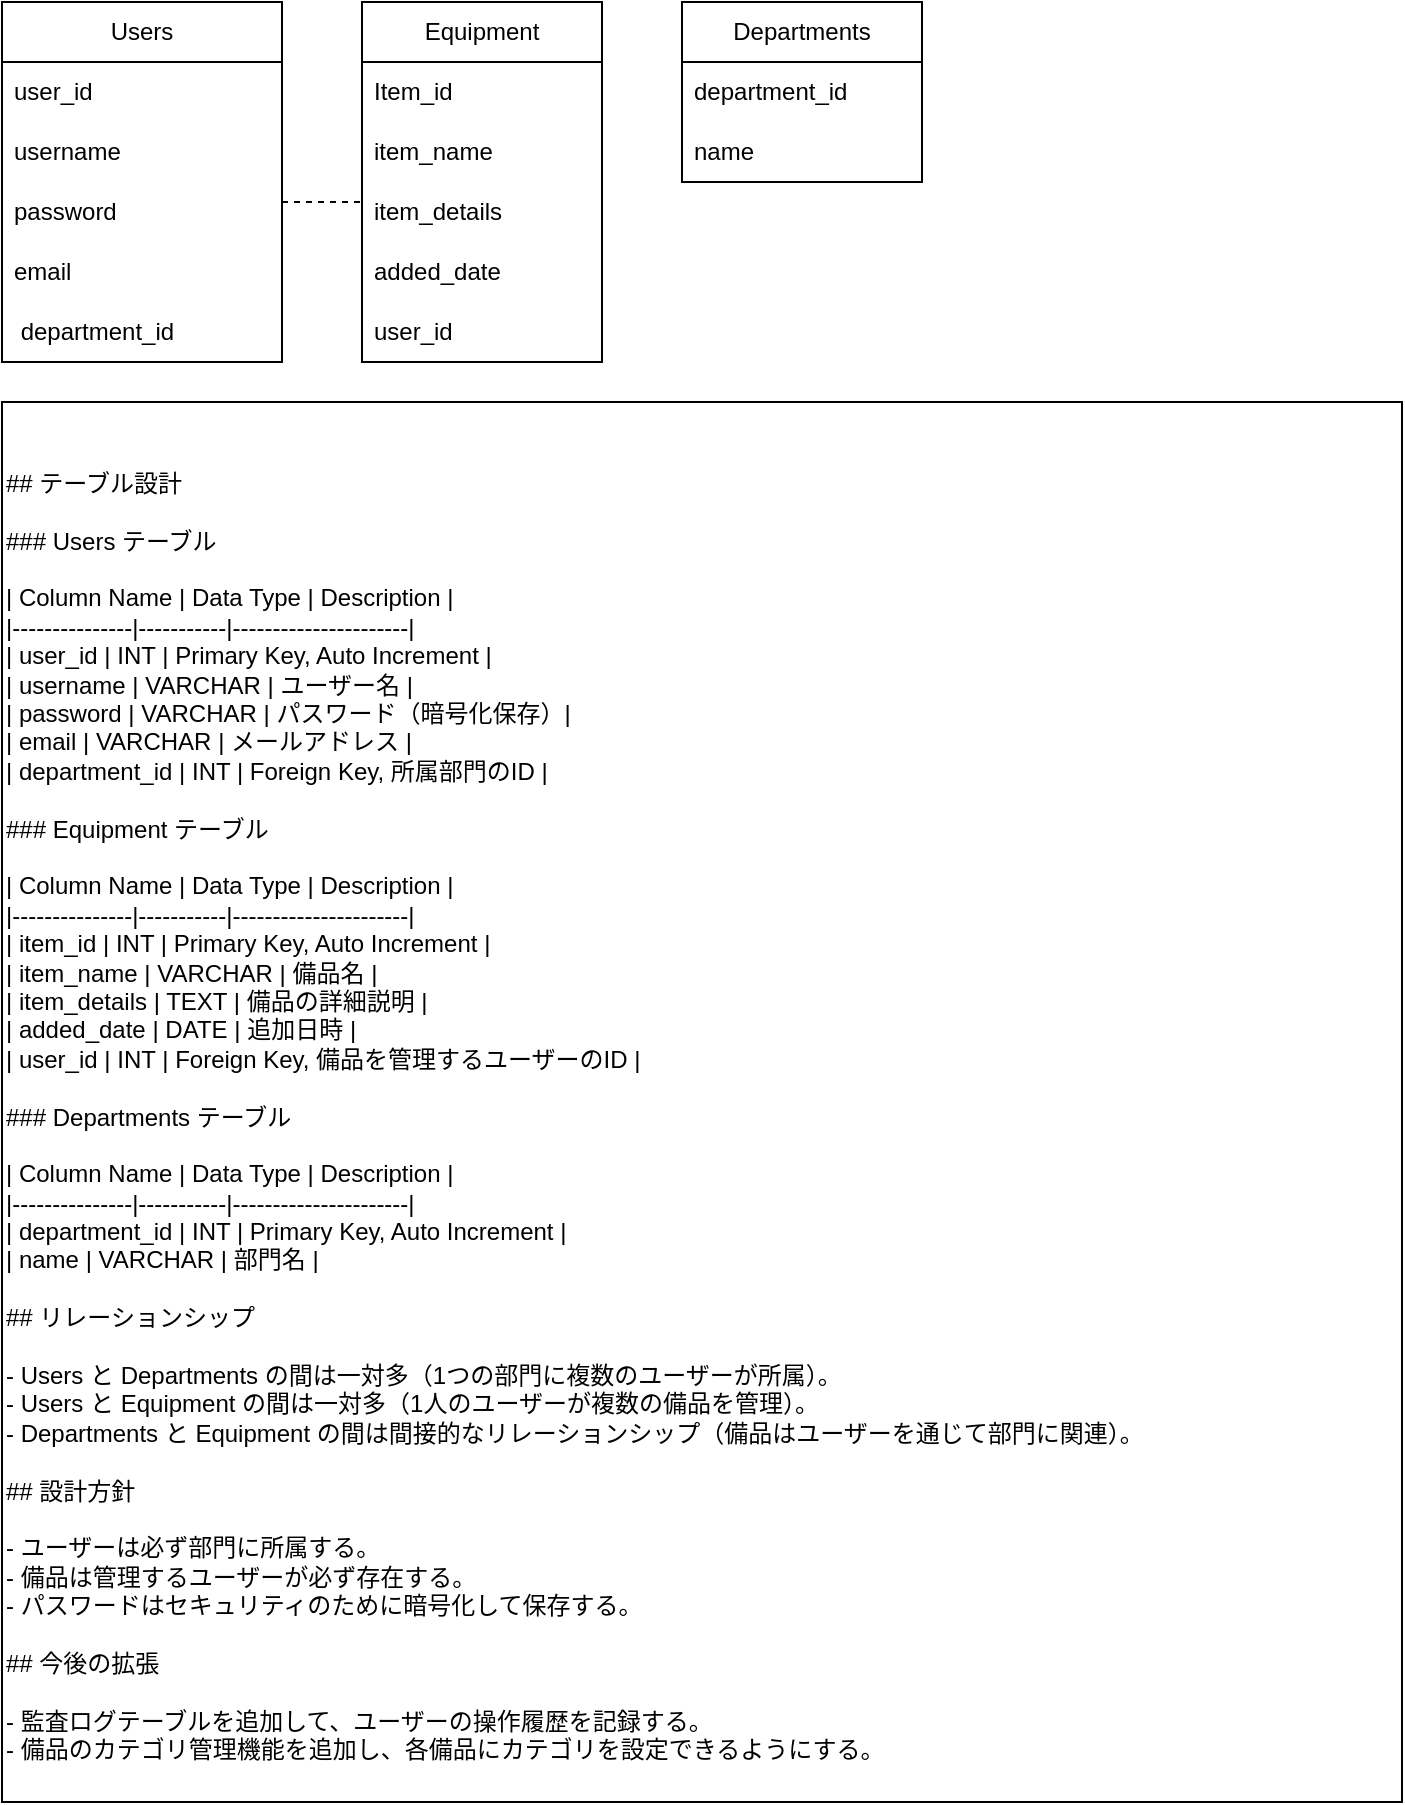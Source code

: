 <mxfile>
    <diagram id="njF6lmy7VWznCkDFeA03" name="ページ1">
        <mxGraphModel dx="1130" dy="825" grid="1" gridSize="10" guides="1" tooltips="1" connect="1" arrows="1" fold="1" page="1" pageScale="1" pageWidth="827" pageHeight="1169" math="0" shadow="0">
            <root>
                <mxCell id="0"/>
                <mxCell id="1" parent="0"/>
                <mxCell id="2" value="   Users " style="swimlane;fontStyle=0;childLayout=stackLayout;horizontal=1;startSize=30;horizontalStack=0;resizeParent=1;resizeParentMax=0;resizeLast=0;collapsible=1;marginBottom=0;whiteSpace=wrap;html=1;" vertex="1" parent="1">
                    <mxGeometry x="40" y="40" width="140" height="180" as="geometry">
                        <mxRectangle x="170" y="190" width="70" height="30" as="alternateBounds"/>
                    </mxGeometry>
                </mxCell>
                <mxCell id="3" value="user_id" style="text;strokeColor=none;fillColor=none;align=left;verticalAlign=middle;spacingLeft=4;spacingRight=4;overflow=hidden;points=[[0,0.5],[1,0.5]];portConstraint=eastwest;rotatable=0;whiteSpace=wrap;html=1;" vertex="1" parent="2">
                    <mxGeometry y="30" width="140" height="30" as="geometry"/>
                </mxCell>
                <mxCell id="4" value="username     " style="text;strokeColor=none;fillColor=none;align=left;verticalAlign=middle;spacingLeft=4;spacingRight=4;overflow=hidden;points=[[0,0.5],[1,0.5]];portConstraint=eastwest;rotatable=0;whiteSpace=wrap;html=1;" vertex="1" parent="2">
                    <mxGeometry y="60" width="140" height="30" as="geometry"/>
                </mxCell>
                <mxCell id="5" value=" password" style="text;strokeColor=none;fillColor=none;align=left;verticalAlign=middle;spacingLeft=4;spacingRight=4;overflow=hidden;points=[[0,0.5],[1,0.5]];portConstraint=eastwest;rotatable=0;whiteSpace=wrap;html=1;" vertex="1" parent="2">
                    <mxGeometry y="90" width="140" height="30" as="geometry"/>
                </mxCell>
                <mxCell id="8" value="email&amp;nbsp;" style="text;strokeColor=none;fillColor=none;align=left;verticalAlign=middle;spacingLeft=4;spacingRight=4;overflow=hidden;points=[[0,0.5],[1,0.5]];portConstraint=eastwest;rotatable=0;whiteSpace=wrap;html=1;" vertex="1" parent="2">
                    <mxGeometry y="120" width="140" height="30" as="geometry"/>
                </mxCell>
                <mxCell id="9" value="&amp;nbsp;department_id" style="text;strokeColor=none;fillColor=none;align=left;verticalAlign=middle;spacingLeft=4;spacingRight=4;overflow=hidden;points=[[0,0.5],[1,0.5]];portConstraint=eastwest;rotatable=0;whiteSpace=wrap;html=1;" vertex="1" parent="2">
                    <mxGeometry y="150" width="140" height="30" as="geometry"/>
                </mxCell>
                <mxCell id="10" value="Equipment " style="swimlane;fontStyle=0;childLayout=stackLayout;horizontal=1;startSize=30;horizontalStack=0;resizeParent=1;resizeParentMax=0;resizeLast=0;collapsible=1;marginBottom=0;whiteSpace=wrap;html=1;" vertex="1" parent="1">
                    <mxGeometry x="220" y="40" width="120" height="180" as="geometry"/>
                </mxCell>
                <mxCell id="11" value="Item_id" style="text;strokeColor=none;fillColor=none;align=left;verticalAlign=middle;spacingLeft=4;spacingRight=4;overflow=hidden;points=[[0,0.5],[1,0.5]];portConstraint=eastwest;rotatable=0;whiteSpace=wrap;html=1;" vertex="1" parent="10">
                    <mxGeometry y="30" width="120" height="30" as="geometry"/>
                </mxCell>
                <mxCell id="12" value="item_name" style="text;strokeColor=none;fillColor=none;align=left;verticalAlign=middle;spacingLeft=4;spacingRight=4;overflow=hidden;points=[[0,0.5],[1,0.5]];portConstraint=eastwest;rotatable=0;whiteSpace=wrap;html=1;" vertex="1" parent="10">
                    <mxGeometry y="60" width="120" height="30" as="geometry"/>
                </mxCell>
                <mxCell id="13" value="item_details   " style="text;strokeColor=none;fillColor=none;align=left;verticalAlign=middle;spacingLeft=4;spacingRight=4;overflow=hidden;points=[[0,0.5],[1,0.5]];portConstraint=eastwest;rotatable=0;whiteSpace=wrap;html=1;" vertex="1" parent="10">
                    <mxGeometry y="90" width="120" height="30" as="geometry"/>
                </mxCell>
                <mxCell id="14" value="added_date&amp;nbsp; &amp;nbsp; &amp;nbsp;" style="text;strokeColor=none;fillColor=none;align=left;verticalAlign=middle;spacingLeft=4;spacingRight=4;overflow=hidden;points=[[0,0.5],[1,0.5]];portConstraint=eastwest;rotatable=0;whiteSpace=wrap;html=1;" vertex="1" parent="10">
                    <mxGeometry y="120" width="120" height="30" as="geometry"/>
                </mxCell>
                <mxCell id="15" value="user_id" style="text;strokeColor=none;fillColor=none;align=left;verticalAlign=middle;spacingLeft=4;spacingRight=4;overflow=hidden;points=[[0,0.5],[1,0.5]];portConstraint=eastwest;rotatable=0;whiteSpace=wrap;html=1;" vertex="1" parent="10">
                    <mxGeometry y="150" width="120" height="30" as="geometry"/>
                </mxCell>
                <mxCell id="16" value="Departments  " style="swimlane;fontStyle=0;childLayout=stackLayout;horizontal=1;startSize=30;horizontalStack=0;resizeParent=1;resizeParentMax=0;resizeLast=0;collapsible=1;marginBottom=0;whiteSpace=wrap;html=1;" vertex="1" parent="1">
                    <mxGeometry x="380" y="40" width="120" height="90" as="geometry"/>
                </mxCell>
                <mxCell id="17" value="department_id" style="text;strokeColor=none;fillColor=none;align=left;verticalAlign=middle;spacingLeft=4;spacingRight=4;overflow=hidden;points=[[0,0.5],[1,0.5]];portConstraint=eastwest;rotatable=0;whiteSpace=wrap;html=1;" vertex="1" parent="16">
                    <mxGeometry y="30" width="120" height="30" as="geometry"/>
                </mxCell>
                <mxCell id="18" value="name         " style="text;strokeColor=none;fillColor=none;align=left;verticalAlign=middle;spacingLeft=4;spacingRight=4;overflow=hidden;points=[[0,0.5],[1,0.5]];portConstraint=eastwest;rotatable=0;whiteSpace=wrap;html=1;" vertex="1" parent="16">
                    <mxGeometry y="60" width="120" height="30" as="geometry"/>
                </mxCell>
                <mxCell id="20" value="" style="endArrow=none;dashed=1;html=1;" edge="1" parent="1">
                    <mxGeometry width="50" height="50" relative="1" as="geometry">
                        <mxPoint x="180" y="140" as="sourcePoint"/>
                        <mxPoint x="220" y="140" as="targetPoint"/>
                    </mxGeometry>
                </mxCell>
                <mxCell id="21" value="&lt;br&gt;## テーブル設計&lt;br&gt;&lt;br&gt;### Users テーブル&lt;br&gt;&lt;br&gt;&lt;span class=&quot;hljs-operator&quot;&gt;|&lt;/span&gt; &lt;span class=&quot;hljs-keyword&quot;&gt;Column&lt;/span&gt; Name   &lt;span class=&quot;hljs-operator&quot;&gt;|&lt;/span&gt; Data Type &lt;span class=&quot;hljs-operator&quot;&gt;|&lt;/span&gt; Description          &lt;span class=&quot;hljs-operator&quot;&gt;|&lt;/span&gt;&lt;br&gt;&lt;span class=&quot;hljs-operator&quot;&gt;|&lt;/span&gt;&lt;span class=&quot;hljs-comment&quot;&gt;---------------|-----------|----------------------|&lt;/span&gt;&lt;br&gt;&lt;span class=&quot;hljs-operator&quot;&gt;|&lt;/span&gt; user_id       &lt;span class=&quot;hljs-operator&quot;&gt;|&lt;/span&gt; &lt;span class=&quot;hljs-type&quot;&gt;INT&lt;/span&gt;       &lt;span class=&quot;hljs-operator&quot;&gt;|&lt;/span&gt; &lt;span class=&quot;hljs-keyword&quot;&gt;Primary&lt;/span&gt; Key, Auto Increment &lt;span class=&quot;hljs-operator&quot;&gt;|&lt;/span&gt;&lt;br&gt;&lt;span class=&quot;hljs-operator&quot;&gt;|&lt;/span&gt; username      &lt;span class=&quot;hljs-operator&quot;&gt;|&lt;/span&gt; &lt;span class=&quot;hljs-type&quot;&gt;VARCHAR&lt;/span&gt;   &lt;span class=&quot;hljs-operator&quot;&gt;|&lt;/span&gt; ユーザー名            &lt;span class=&quot;hljs-operator&quot;&gt;|&lt;/span&gt;&lt;br&gt;&lt;span class=&quot;hljs-operator&quot;&gt;|&lt;/span&gt; password      &lt;span class=&quot;hljs-operator&quot;&gt;|&lt;/span&gt; &lt;span class=&quot;hljs-type&quot;&gt;VARCHAR&lt;/span&gt;   &lt;span class=&quot;hljs-operator&quot;&gt;|&lt;/span&gt; パスワード（暗号化保存）&lt;span class=&quot;hljs-operator&quot;&gt;|&lt;/span&gt;&lt;br&gt;&lt;span class=&quot;hljs-operator&quot;&gt;|&lt;/span&gt; email         &lt;span class=&quot;hljs-operator&quot;&gt;|&lt;/span&gt; &lt;span class=&quot;hljs-type&quot;&gt;VARCHAR&lt;/span&gt;   &lt;span class=&quot;hljs-operator&quot;&gt;|&lt;/span&gt; メールアドレス        &lt;span class=&quot;hljs-operator&quot;&gt;|&lt;/span&gt;&lt;br&gt;&lt;span class=&quot;hljs-operator&quot;&gt;|&lt;/span&gt; department_id &lt;span class=&quot;hljs-operator&quot;&gt;|&lt;/span&gt; &lt;span class=&quot;hljs-type&quot;&gt;INT&lt;/span&gt;       &lt;span class=&quot;hljs-operator&quot;&gt;|&lt;/span&gt; &lt;span class=&quot;hljs-keyword&quot;&gt;Foreign&lt;/span&gt; Key, 所属部門のID &lt;span class=&quot;hljs-operator&quot;&gt;|&lt;/span&gt;&lt;br&gt;&lt;br&gt;### Equipment テーブル&lt;br&gt;&lt;br&gt;&lt;span class=&quot;hljs-operator&quot;&gt;|&lt;/span&gt; &lt;span class=&quot;hljs-keyword&quot;&gt;Column&lt;/span&gt; Name   &lt;span class=&quot;hljs-operator&quot;&gt;|&lt;/span&gt; Data Type &lt;span class=&quot;hljs-operator&quot;&gt;|&lt;/span&gt; Description          &lt;span class=&quot;hljs-operator&quot;&gt;|&lt;/span&gt;&lt;br&gt;&lt;span class=&quot;hljs-operator&quot;&gt;|&lt;/span&gt;&lt;span class=&quot;hljs-comment&quot;&gt;---------------|-----------|----------------------|&lt;/span&gt;&lt;br&gt;&lt;span class=&quot;hljs-operator&quot;&gt;|&lt;/span&gt; item_id       &lt;span class=&quot;hljs-operator&quot;&gt;|&lt;/span&gt; &lt;span class=&quot;hljs-type&quot;&gt;INT&lt;/span&gt;       &lt;span class=&quot;hljs-operator&quot;&gt;|&lt;/span&gt; &lt;span class=&quot;hljs-keyword&quot;&gt;Primary&lt;/span&gt; Key, Auto Increment &lt;span class=&quot;hljs-operator&quot;&gt;|&lt;/span&gt;&lt;br&gt;&lt;span class=&quot;hljs-operator&quot;&gt;|&lt;/span&gt; item_name     &lt;span class=&quot;hljs-operator&quot;&gt;|&lt;/span&gt; &lt;span class=&quot;hljs-type&quot;&gt;VARCHAR&lt;/span&gt;   &lt;span class=&quot;hljs-operator&quot;&gt;|&lt;/span&gt; 備品名               &lt;span class=&quot;hljs-operator&quot;&gt;|&lt;/span&gt;&lt;br&gt;&lt;span class=&quot;hljs-operator&quot;&gt;|&lt;/span&gt; item_details  &lt;span class=&quot;hljs-operator&quot;&gt;|&lt;/span&gt; TEXT      &lt;span class=&quot;hljs-operator&quot;&gt;|&lt;/span&gt; 備品の詳細説明       &lt;span class=&quot;hljs-operator&quot;&gt;|&lt;/span&gt;&lt;br&gt;&lt;span class=&quot;hljs-operator&quot;&gt;|&lt;/span&gt; added_date    &lt;span class=&quot;hljs-operator&quot;&gt;|&lt;/span&gt; &lt;span class=&quot;hljs-type&quot;&gt;DATE&lt;/span&gt;      &lt;span class=&quot;hljs-operator&quot;&gt;|&lt;/span&gt; 追加日時             &lt;span class=&quot;hljs-operator&quot;&gt;|&lt;/span&gt;&lt;br&gt;&lt;span class=&quot;hljs-operator&quot;&gt;|&lt;/span&gt; user_id       &lt;span class=&quot;hljs-operator&quot;&gt;|&lt;/span&gt; &lt;span class=&quot;hljs-type&quot;&gt;INT&lt;/span&gt;       &lt;span class=&quot;hljs-operator&quot;&gt;|&lt;/span&gt; &lt;span class=&quot;hljs-keyword&quot;&gt;Foreign&lt;/span&gt; Key, 備品を管理するユーザーのID &lt;span class=&quot;hljs-operator&quot;&gt;|&lt;/span&gt;&lt;br&gt;&lt;br&gt;### Departments テーブル&lt;br&gt;&lt;br&gt;&lt;span class=&quot;hljs-operator&quot;&gt;|&lt;/span&gt; &lt;span class=&quot;hljs-keyword&quot;&gt;Column&lt;/span&gt; Name   &lt;span class=&quot;hljs-operator&quot;&gt;|&lt;/span&gt; Data Type &lt;span class=&quot;hljs-operator&quot;&gt;|&lt;/span&gt; Description          &lt;span class=&quot;hljs-operator&quot;&gt;|&lt;/span&gt;&lt;br&gt;&lt;span class=&quot;hljs-operator&quot;&gt;|&lt;/span&gt;&lt;span class=&quot;hljs-comment&quot;&gt;---------------|-----------|----------------------|&lt;/span&gt;&lt;br&gt;&lt;span class=&quot;hljs-operator&quot;&gt;|&lt;/span&gt; department_id &lt;span class=&quot;hljs-operator&quot;&gt;|&lt;/span&gt; &lt;span class=&quot;hljs-type&quot;&gt;INT&lt;/span&gt;       &lt;span class=&quot;hljs-operator&quot;&gt;|&lt;/span&gt; &lt;span class=&quot;hljs-keyword&quot;&gt;Primary&lt;/span&gt; Key, Auto Increment &lt;span class=&quot;hljs-operator&quot;&gt;|&lt;/span&gt;&lt;br&gt;&lt;span class=&quot;hljs-operator&quot;&gt;|&lt;/span&gt; name          &lt;span class=&quot;hljs-operator&quot;&gt;|&lt;/span&gt; &lt;span class=&quot;hljs-type&quot;&gt;VARCHAR&lt;/span&gt;   &lt;span class=&quot;hljs-operator&quot;&gt;|&lt;/span&gt; 部門名               &lt;span class=&quot;hljs-operator&quot;&gt;|&lt;/span&gt;&lt;br&gt;&lt;br&gt;## リレーションシップ&lt;br&gt;&lt;br&gt;&lt;span class=&quot;hljs-operator&quot;&gt;-&lt;/span&gt; Users と Departments の間は一対多（&lt;span class=&quot;hljs-number&quot;&gt;1&lt;/span&gt;つの部門に複数のユーザーが所属）。&lt;br&gt;&lt;span class=&quot;hljs-operator&quot;&gt;-&lt;/span&gt; Users と Equipment の間は一対多（&lt;span class=&quot;hljs-number&quot;&gt;1&lt;/span&gt;人のユーザーが複数の備品を管理）。&lt;br&gt;&lt;span class=&quot;hljs-operator&quot;&gt;-&lt;/span&gt; Departments と Equipment の間は間接的なリレーションシップ（備品はユーザーを通じて部門に関連）。&lt;br&gt;&lt;br&gt;## 設計方針&lt;br&gt;&lt;br&gt;&lt;span class=&quot;hljs-operator&quot;&gt;-&lt;/span&gt; ユーザーは必ず部門に所属する。&lt;br&gt;&lt;span class=&quot;hljs-operator&quot;&gt;-&lt;/span&gt; 備品は管理するユーザーが必ず存在する。&lt;br&gt;&lt;span class=&quot;hljs-operator&quot;&gt;-&lt;/span&gt; パスワードはセキュリティのために暗号化して保存する。&lt;br&gt;&lt;br&gt;## 今後の拡張&lt;br&gt;&lt;br&gt;&lt;span class=&quot;hljs-operator&quot;&gt;-&lt;/span&gt; 監査ログテーブルを追加して、ユーザーの操作履歴を記録する。&lt;br&gt;&lt;span class=&quot;hljs-operator&quot;&gt;-&lt;/span&gt; 備品のカテゴリ管理機能を追加し、各備品にカテゴリを設定できるようにする。" style="whiteSpace=wrap;html=1;aspect=fixed;align=left;" vertex="1" parent="1">
                    <mxGeometry x="40" y="240" width="700" height="700" as="geometry"/>
                </mxCell>
            </root>
        </mxGraphModel>
    </diagram>
</mxfile>